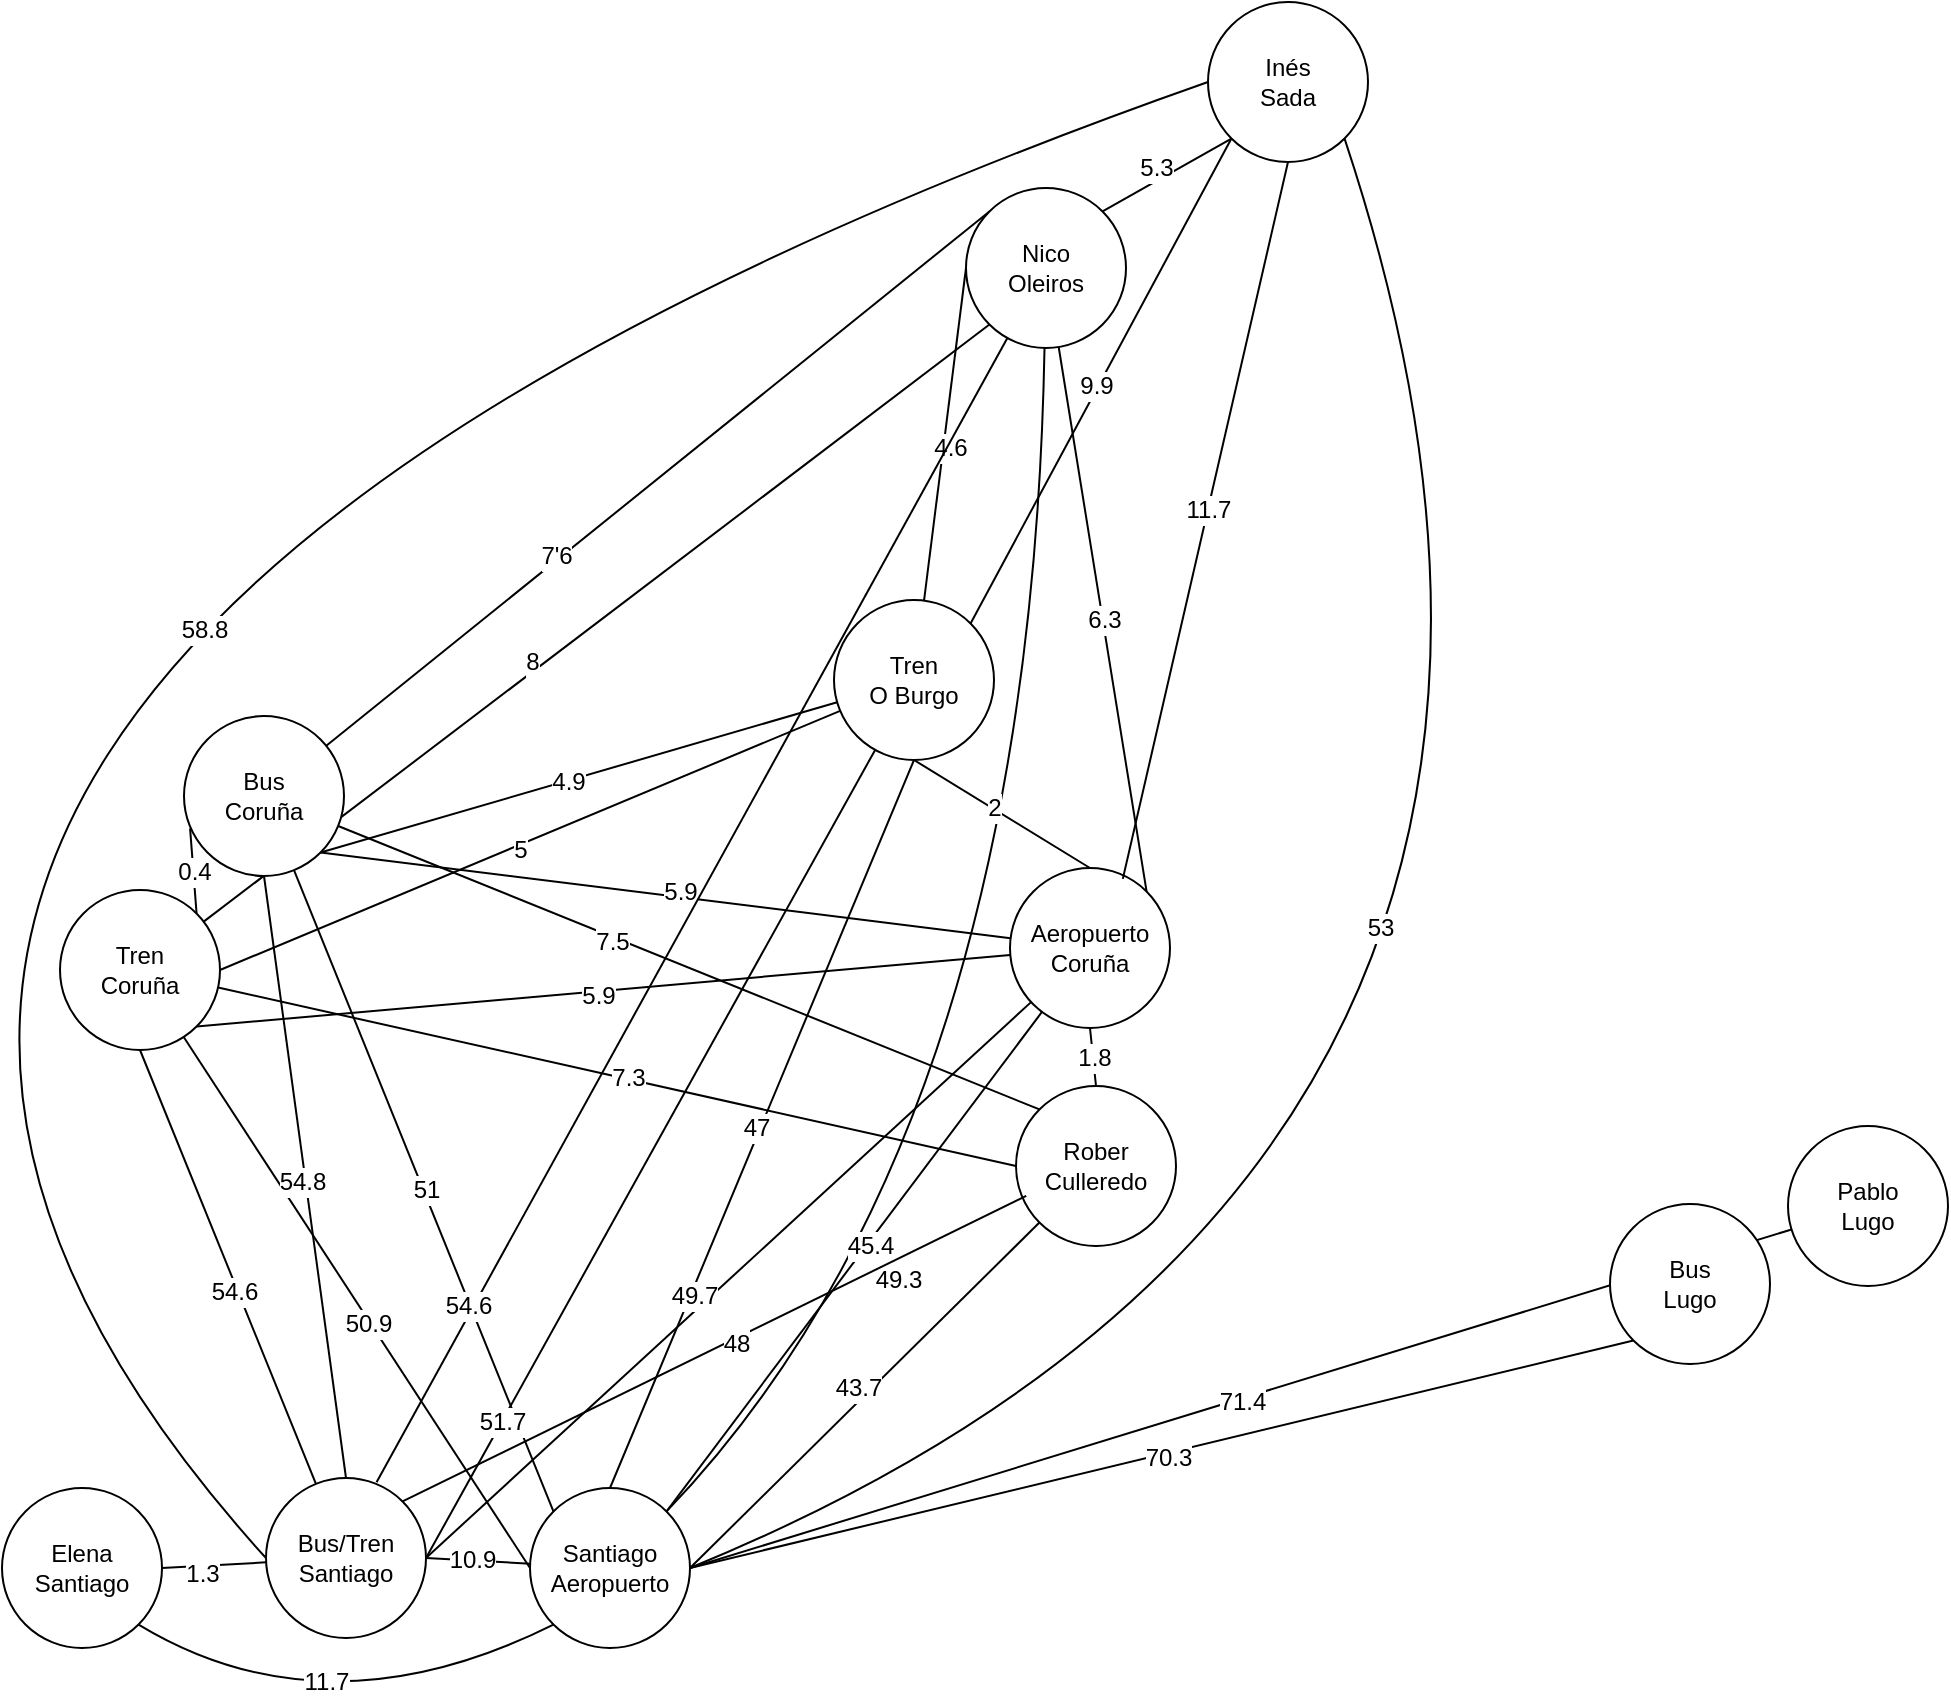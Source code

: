 <mxfile version="23.1.5" type="device" pages="2">
  <diagram name="Página-1" id="vdO5x0nZiw3C22g-sv8F">
    <mxGraphModel dx="2354" dy="2262" grid="0" gridSize="10" guides="1" tooltips="1" connect="1" arrows="0" fold="1" page="0" pageScale="1" pageWidth="827" pageHeight="1169" math="0" shadow="0">
      <root>
        <mxCell id="0" />
        <mxCell id="1" parent="0" />
        <mxCell id="UaZMQa4N5eyTNxJowuL3-2" value="Pablo&lt;br&gt;Lugo" style="ellipse;whiteSpace=wrap;html=1;aspect=fixed;" vertex="1" parent="1">
          <mxGeometry x="877" y="-566" width="80" height="80" as="geometry" />
        </mxCell>
        <mxCell id="UaZMQa4N5eyTNxJowuL3-72" style="edgeStyle=none;curved=1;rounded=0;orthogonalLoop=1;jettySize=auto;html=1;exitX=1;exitY=0;exitDx=0;exitDy=0;fontSize=12;startSize=8;endSize=8;endArrow=none;endFill=0;" edge="1" parent="1" source="UaZMQa4N5eyTNxJowuL3-3" target="UaZMQa4N5eyTNxJowuL3-5">
          <mxGeometry relative="1" as="geometry">
            <Array as="points">
              <mxPoint x="498" y="-563" />
            </Array>
          </mxGeometry>
        </mxCell>
        <mxCell id="UaZMQa4N5eyTNxJowuL3-73" value="49.3" style="edgeLabel;html=1;align=center;verticalAlign=middle;resizable=0;points=[];fontSize=12;" vertex="1" connectable="0" parent="UaZMQa4N5eyTNxJowuL3-72">
          <mxGeometry x="-0.499" y="-3" relative="1" as="geometry">
            <mxPoint as="offset" />
          </mxGeometry>
        </mxCell>
        <mxCell id="UaZMQa4N5eyTNxJowuL3-74" style="edgeStyle=none;curved=1;rounded=0;orthogonalLoop=1;jettySize=auto;html=1;exitX=0.5;exitY=0;exitDx=0;exitDy=0;fontSize=12;startSize=8;endSize=8;entryX=0.5;entryY=1;entryDx=0;entryDy=0;endArrow=none;endFill=0;" edge="1" parent="1" source="UaZMQa4N5eyTNxJowuL3-3" target="UaZMQa4N5eyTNxJowuL3-16">
          <mxGeometry relative="1" as="geometry">
            <mxPoint x="317.66" y="-651.506" as="targetPoint" />
          </mxGeometry>
        </mxCell>
        <mxCell id="UaZMQa4N5eyTNxJowuL3-75" value="47" style="edgeLabel;html=1;align=center;verticalAlign=middle;resizable=0;points=[];fontSize=12;" vertex="1" connectable="0" parent="UaZMQa4N5eyTNxJowuL3-74">
          <mxGeometry x="-0.018" y="2" relative="1" as="geometry">
            <mxPoint y="-1" as="offset" />
          </mxGeometry>
        </mxCell>
        <mxCell id="UaZMQa4N5eyTNxJowuL3-76" style="edgeStyle=none;curved=1;rounded=0;orthogonalLoop=1;jettySize=auto;html=1;exitX=1;exitY=0;exitDx=0;exitDy=0;fontSize=12;startSize=8;endSize=8;endArrow=none;endFill=0;" edge="1" parent="1" source="UaZMQa4N5eyTNxJowuL3-3" target="UaZMQa4N5eyTNxJowuL3-7">
          <mxGeometry relative="1" as="geometry" />
        </mxCell>
        <mxCell id="UaZMQa4N5eyTNxJowuL3-77" value="45.4" style="edgeLabel;html=1;align=center;verticalAlign=middle;resizable=0;points=[];fontSize=12;" vertex="1" connectable="0" parent="UaZMQa4N5eyTNxJowuL3-76">
          <mxGeometry x="0.071" y="-1" relative="1" as="geometry">
            <mxPoint as="offset" />
          </mxGeometry>
        </mxCell>
        <mxCell id="UaZMQa4N5eyTNxJowuL3-78" style="edgeStyle=none;curved=1;rounded=0;orthogonalLoop=1;jettySize=auto;html=1;exitX=0;exitY=0;exitDx=0;exitDy=0;fontSize=12;startSize=8;endSize=8;endArrow=none;endFill=0;" edge="1" parent="1" source="UaZMQa4N5eyTNxJowuL3-3" target="UaZMQa4N5eyTNxJowuL3-10">
          <mxGeometry relative="1" as="geometry" />
        </mxCell>
        <mxCell id="UaZMQa4N5eyTNxJowuL3-79" value="51" style="edgeLabel;html=1;align=center;verticalAlign=middle;resizable=0;points=[];fontSize=12;" vertex="1" connectable="0" parent="UaZMQa4N5eyTNxJowuL3-78">
          <mxGeometry x="0.006" y="-1" relative="1" as="geometry">
            <mxPoint y="1" as="offset" />
          </mxGeometry>
        </mxCell>
        <mxCell id="UaZMQa4N5eyTNxJowuL3-80" style="edgeStyle=none;curved=1;rounded=0;orthogonalLoop=1;jettySize=auto;html=1;exitX=0;exitY=0.5;exitDx=0;exitDy=0;fontSize=12;startSize=8;endSize=8;endArrow=none;endFill=0;" edge="1" parent="1" source="UaZMQa4N5eyTNxJowuL3-3" target="UaZMQa4N5eyTNxJowuL3-11">
          <mxGeometry relative="1" as="geometry" />
        </mxCell>
        <mxCell id="UaZMQa4N5eyTNxJowuL3-81" value="50.9" style="edgeLabel;html=1;align=center;verticalAlign=middle;resizable=0;points=[];fontSize=12;" vertex="1" connectable="0" parent="UaZMQa4N5eyTNxJowuL3-80">
          <mxGeometry x="-0.073" y="1" relative="1" as="geometry">
            <mxPoint as="offset" />
          </mxGeometry>
        </mxCell>
        <mxCell id="UaZMQa4N5eyTNxJowuL3-86" style="edgeStyle=none;curved=1;rounded=0;orthogonalLoop=1;jettySize=auto;html=1;exitX=1;exitY=0.5;exitDx=0;exitDy=0;fontSize=12;startSize=8;endSize=8;endArrow=none;endFill=0;" edge="1" parent="1" source="UaZMQa4N5eyTNxJowuL3-3" target="UaZMQa4N5eyTNxJowuL3-2">
          <mxGeometry relative="1" as="geometry" />
        </mxCell>
        <mxCell id="UaZMQa4N5eyTNxJowuL3-87" value="71.4" style="edgeLabel;html=1;align=center;verticalAlign=middle;resizable=0;points=[];fontSize=12;" vertex="1" connectable="0" parent="UaZMQa4N5eyTNxJowuL3-86">
          <mxGeometry x="-0.004" y="-1" relative="1" as="geometry">
            <mxPoint x="1" as="offset" />
          </mxGeometry>
        </mxCell>
        <mxCell id="UaZMQa4N5eyTNxJowuL3-145" style="edgeStyle=none;curved=1;rounded=0;orthogonalLoop=1;jettySize=auto;html=1;exitX=1;exitY=0.5;exitDx=0;exitDy=0;entryX=0;entryY=1;entryDx=0;entryDy=0;fontSize=12;startSize=8;endSize=8;endArrow=none;endFill=0;" edge="1" parent="1" source="UaZMQa4N5eyTNxJowuL3-3" target="UaZMQa4N5eyTNxJowuL3-121">
          <mxGeometry relative="1" as="geometry" />
        </mxCell>
        <mxCell id="UaZMQa4N5eyTNxJowuL3-146" value="43.7" style="edgeLabel;html=1;align=center;verticalAlign=middle;resizable=0;points=[];fontSize=12;" vertex="1" connectable="0" parent="UaZMQa4N5eyTNxJowuL3-145">
          <mxGeometry x="0.011" y="5" relative="1" as="geometry">
            <mxPoint x="-1" as="offset" />
          </mxGeometry>
        </mxCell>
        <mxCell id="UaZMQa4N5eyTNxJowuL3-3" value="Santiago Aeropuerto" style="ellipse;whiteSpace=wrap;html=1;aspect=fixed;" vertex="1" parent="1">
          <mxGeometry x="248" y="-385" width="80" height="80" as="geometry" />
        </mxCell>
        <mxCell id="UaZMQa4N5eyTNxJowuL3-17" style="edgeStyle=none;curved=1;rounded=0;orthogonalLoop=1;jettySize=auto;html=1;exitX=0;exitY=0.5;exitDx=0;exitDy=0;fontSize=12;startSize=8;endSize=8;endArrow=none;endFill=0;" edge="1" parent="1" source="UaZMQa4N5eyTNxJowuL3-5" target="UaZMQa4N5eyTNxJowuL3-16">
          <mxGeometry relative="1" as="geometry" />
        </mxCell>
        <mxCell id="UaZMQa4N5eyTNxJowuL3-19" value="4.6" style="edgeLabel;html=1;align=center;verticalAlign=middle;resizable=0;points=[];fontSize=12;" vertex="1" connectable="0" parent="UaZMQa4N5eyTNxJowuL3-17">
          <mxGeometry x="0.074" y="3" relative="1" as="geometry">
            <mxPoint as="offset" />
          </mxGeometry>
        </mxCell>
        <mxCell id="UaZMQa4N5eyTNxJowuL3-34" style="edgeStyle=none;curved=1;rounded=0;orthogonalLoop=1;jettySize=auto;html=1;exitX=0;exitY=0;exitDx=0;exitDy=0;fontSize=12;startSize=8;endSize=8;endArrow=none;endFill=0;" edge="1" parent="1" source="UaZMQa4N5eyTNxJowuL3-5" target="UaZMQa4N5eyTNxJowuL3-10">
          <mxGeometry relative="1" as="geometry" />
        </mxCell>
        <mxCell id="UaZMQa4N5eyTNxJowuL3-35" value="7&#39;6" style="edgeLabel;html=1;align=center;verticalAlign=middle;resizable=0;points=[];fontSize=12;" vertex="1" connectable="0" parent="UaZMQa4N5eyTNxJowuL3-34">
          <mxGeometry x="0.302" y="-2" relative="1" as="geometry">
            <mxPoint as="offset" />
          </mxGeometry>
        </mxCell>
        <mxCell id="UaZMQa4N5eyTNxJowuL3-36" style="edgeStyle=none;curved=1;rounded=0;orthogonalLoop=1;jettySize=auto;html=1;exitX=0;exitY=1;exitDx=0;exitDy=0;fontSize=12;startSize=8;endSize=8;endArrow=none;endFill=0;" edge="1" parent="1" source="UaZMQa4N5eyTNxJowuL3-5" target="UaZMQa4N5eyTNxJowuL3-11">
          <mxGeometry relative="1" as="geometry" />
        </mxCell>
        <mxCell id="UaZMQa4N5eyTNxJowuL3-37" value="8" style="edgeLabel;html=1;align=center;verticalAlign=middle;resizable=0;points=[];fontSize=12;" vertex="1" connectable="0" parent="UaZMQa4N5eyTNxJowuL3-36">
          <mxGeometry x="0.153" y="-4" relative="1" as="geometry">
            <mxPoint as="offset" />
          </mxGeometry>
        </mxCell>
        <mxCell id="UaZMQa4N5eyTNxJowuL3-5" value="Nico&lt;br&gt;Oleiros" style="ellipse;whiteSpace=wrap;html=1;aspect=fixed;" vertex="1" parent="1">
          <mxGeometry x="466" y="-1035" width="80" height="80" as="geometry" />
        </mxCell>
        <mxCell id="UaZMQa4N5eyTNxJowuL3-48" style="edgeStyle=none;curved=1;rounded=0;orthogonalLoop=1;jettySize=auto;html=1;exitX=0.5;exitY=0;exitDx=0;exitDy=0;entryX=0.5;entryY=1;entryDx=0;entryDy=0;fontSize=12;startSize=8;endSize=8;endArrow=none;endFill=0;" edge="1" parent="1" source="UaZMQa4N5eyTNxJowuL3-7" target="UaZMQa4N5eyTNxJowuL3-16">
          <mxGeometry relative="1" as="geometry" />
        </mxCell>
        <mxCell id="UaZMQa4N5eyTNxJowuL3-49" value="2" style="edgeLabel;html=1;align=center;verticalAlign=middle;resizable=0;points=[];fontSize=12;" vertex="1" connectable="0" parent="UaZMQa4N5eyTNxJowuL3-48">
          <mxGeometry x="0.108" relative="1" as="geometry">
            <mxPoint as="offset" />
          </mxGeometry>
        </mxCell>
        <mxCell id="UaZMQa4N5eyTNxJowuL3-50" style="edgeStyle=none;curved=1;rounded=0;orthogonalLoop=1;jettySize=auto;html=1;exitX=1;exitY=0;exitDx=0;exitDy=0;fontSize=12;startSize=8;endSize=8;endArrow=none;endFill=0;" edge="1" parent="1" source="UaZMQa4N5eyTNxJowuL3-7" target="UaZMQa4N5eyTNxJowuL3-5">
          <mxGeometry relative="1" as="geometry" />
        </mxCell>
        <mxCell id="UaZMQa4N5eyTNxJowuL3-51" value="6.3" style="edgeLabel;html=1;align=center;verticalAlign=middle;resizable=0;points=[];fontSize=12;" vertex="1" connectable="0" parent="UaZMQa4N5eyTNxJowuL3-50">
          <mxGeometry x="-0.002" relative="1" as="geometry">
            <mxPoint as="offset" />
          </mxGeometry>
        </mxCell>
        <mxCell id="UaZMQa4N5eyTNxJowuL3-7" value="Aeropuerto Coruña" style="ellipse;whiteSpace=wrap;html=1;aspect=fixed;" vertex="1" parent="1">
          <mxGeometry x="488" y="-695" width="80" height="80" as="geometry" />
        </mxCell>
        <mxCell id="UaZMQa4N5eyTNxJowuL3-40" style="edgeStyle=none;curved=1;rounded=0;orthogonalLoop=1;jettySize=auto;html=1;exitX=1;exitY=1;exitDx=0;exitDy=0;fontSize=12;startSize=8;endSize=8;endArrow=none;endFill=0;" edge="1" parent="1" source="UaZMQa4N5eyTNxJowuL3-10" target="UaZMQa4N5eyTNxJowuL3-16">
          <mxGeometry relative="1" as="geometry" />
        </mxCell>
        <mxCell id="UaZMQa4N5eyTNxJowuL3-41" value="4.9" style="edgeLabel;html=1;align=center;verticalAlign=middle;resizable=0;points=[];fontSize=12;" vertex="1" connectable="0" parent="UaZMQa4N5eyTNxJowuL3-40">
          <mxGeometry x="-0.04" relative="1" as="geometry">
            <mxPoint as="offset" />
          </mxGeometry>
        </mxCell>
        <mxCell id="UaZMQa4N5eyTNxJowuL3-46" style="edgeStyle=none;curved=1;rounded=0;orthogonalLoop=1;jettySize=auto;html=1;exitX=1;exitY=1;exitDx=0;exitDy=0;fontSize=12;startSize=8;endSize=8;endArrow=none;endFill=0;" edge="1" parent="1" source="UaZMQa4N5eyTNxJowuL3-10" target="UaZMQa4N5eyTNxJowuL3-7">
          <mxGeometry relative="1" as="geometry" />
        </mxCell>
        <mxCell id="UaZMQa4N5eyTNxJowuL3-47" value="5.9" style="edgeLabel;html=1;align=center;verticalAlign=middle;resizable=0;points=[];fontSize=12;" vertex="1" connectable="0" parent="UaZMQa4N5eyTNxJowuL3-46">
          <mxGeometry x="0.03" y="3" relative="1" as="geometry">
            <mxPoint x="1" as="offset" />
          </mxGeometry>
        </mxCell>
        <mxCell id="UaZMQa4N5eyTNxJowuL3-64" style="edgeStyle=none;curved=1;rounded=0;orthogonalLoop=1;jettySize=auto;html=1;exitX=0.5;exitY=1;exitDx=0;exitDy=0;entryX=0.5;entryY=0;entryDx=0;entryDy=0;fontSize=12;startSize=8;endSize=8;endArrow=none;endFill=0;" edge="1" parent="1" source="UaZMQa4N5eyTNxJowuL3-10" target="UaZMQa4N5eyTNxJowuL3-13">
          <mxGeometry relative="1" as="geometry" />
        </mxCell>
        <mxCell id="UaZMQa4N5eyTNxJowuL3-65" value="54.8" style="edgeLabel;html=1;align=center;verticalAlign=middle;resizable=0;points=[];fontSize=12;" vertex="1" connectable="0" parent="UaZMQa4N5eyTNxJowuL3-64">
          <mxGeometry x="0.009" y="-2" relative="1" as="geometry">
            <mxPoint as="offset" />
          </mxGeometry>
        </mxCell>
        <mxCell id="UaZMQa4N5eyTNxJowuL3-10" value="Bus&lt;br&gt;Coruña" style="ellipse;whiteSpace=wrap;html=1;aspect=fixed;" vertex="1" parent="1">
          <mxGeometry x="75" y="-771" width="80" height="80" as="geometry" />
        </mxCell>
        <mxCell id="UaZMQa4N5eyTNxJowuL3-44" style="edgeStyle=none;curved=1;rounded=0;orthogonalLoop=1;jettySize=auto;html=1;exitX=1;exitY=1;exitDx=0;exitDy=0;fontSize=12;startSize=8;endSize=8;endArrow=none;endFill=0;" edge="1" parent="1" source="UaZMQa4N5eyTNxJowuL3-11" target="UaZMQa4N5eyTNxJowuL3-7">
          <mxGeometry relative="1" as="geometry" />
        </mxCell>
        <mxCell id="UaZMQa4N5eyTNxJowuL3-45" value="5.9" style="edgeLabel;html=1;align=center;verticalAlign=middle;resizable=0;points=[];fontSize=12;" vertex="1" connectable="0" parent="UaZMQa4N5eyTNxJowuL3-44">
          <mxGeometry x="-0.013" y="-2" relative="1" as="geometry">
            <mxPoint as="offset" />
          </mxGeometry>
        </mxCell>
        <mxCell id="UaZMQa4N5eyTNxJowuL3-62" style="edgeStyle=none;curved=1;rounded=0;orthogonalLoop=1;jettySize=auto;html=1;exitX=0.5;exitY=1;exitDx=0;exitDy=0;fontSize=12;startSize=8;endSize=8;endArrow=none;endFill=0;" edge="1" parent="1" source="UaZMQa4N5eyTNxJowuL3-11" target="UaZMQa4N5eyTNxJowuL3-13">
          <mxGeometry relative="1" as="geometry" />
        </mxCell>
        <mxCell id="UaZMQa4N5eyTNxJowuL3-63" value="54.6" style="edgeLabel;html=1;align=center;verticalAlign=middle;resizable=0;points=[];fontSize=12;" vertex="1" connectable="0" parent="UaZMQa4N5eyTNxJowuL3-62">
          <mxGeometry x="0.11" y="-1" relative="1" as="geometry">
            <mxPoint x="-1" as="offset" />
          </mxGeometry>
        </mxCell>
        <mxCell id="UaZMQa4N5eyTNxJowuL3-11" value="Tren&lt;br&gt;Coruña" style="ellipse;whiteSpace=wrap;html=1;aspect=fixed;" vertex="1" parent="1">
          <mxGeometry x="13" y="-684" width="80" height="80" as="geometry" />
        </mxCell>
        <mxCell id="UaZMQa4N5eyTNxJowuL3-66" style="edgeStyle=none;curved=1;rounded=0;orthogonalLoop=1;jettySize=auto;html=1;exitX=0.691;exitY=0.026;exitDx=0;exitDy=0;fontSize=12;startSize=8;endSize=8;exitPerimeter=0;endArrow=none;endFill=0;" edge="1" parent="1" source="UaZMQa4N5eyTNxJowuL3-13" target="UaZMQa4N5eyTNxJowuL3-5">
          <mxGeometry relative="1" as="geometry" />
        </mxCell>
        <mxCell id="UaZMQa4N5eyTNxJowuL3-67" value="54.6" style="edgeLabel;html=1;align=center;verticalAlign=middle;resizable=0;points=[];fontSize=12;" vertex="1" connectable="0" parent="UaZMQa4N5eyTNxJowuL3-66">
          <mxGeometry x="-0.698" y="2" relative="1" as="geometry">
            <mxPoint y="-1" as="offset" />
          </mxGeometry>
        </mxCell>
        <mxCell id="UaZMQa4N5eyTNxJowuL3-68" style="edgeStyle=none;curved=1;rounded=0;orthogonalLoop=1;jettySize=auto;html=1;exitX=1;exitY=0.5;exitDx=0;exitDy=0;fontSize=12;startSize=8;endSize=8;endArrow=none;endFill=0;" edge="1" parent="1" source="UaZMQa4N5eyTNxJowuL3-13" target="UaZMQa4N5eyTNxJowuL3-16">
          <mxGeometry relative="1" as="geometry" />
        </mxCell>
        <mxCell id="UaZMQa4N5eyTNxJowuL3-69" value="51.7" style="edgeLabel;html=1;align=center;verticalAlign=middle;resizable=0;points=[];fontSize=12;" vertex="1" connectable="0" parent="UaZMQa4N5eyTNxJowuL3-68">
          <mxGeometry x="-0.663" relative="1" as="geometry">
            <mxPoint as="offset" />
          </mxGeometry>
        </mxCell>
        <mxCell id="UaZMQa4N5eyTNxJowuL3-70" style="edgeStyle=none;curved=1;rounded=0;orthogonalLoop=1;jettySize=auto;html=1;exitX=1;exitY=0.5;exitDx=0;exitDy=0;fontSize=12;startSize=8;endSize=8;endArrow=none;endFill=0;" edge="1" parent="1" source="UaZMQa4N5eyTNxJowuL3-13" target="UaZMQa4N5eyTNxJowuL3-7">
          <mxGeometry relative="1" as="geometry" />
        </mxCell>
        <mxCell id="UaZMQa4N5eyTNxJowuL3-71" value="49.7" style="edgeLabel;html=1;align=center;verticalAlign=middle;resizable=0;points=[];fontSize=12;" vertex="1" connectable="0" parent="UaZMQa4N5eyTNxJowuL3-70">
          <mxGeometry x="-0.25" relative="1" as="geometry">
            <mxPoint x="20" y="-27" as="offset" />
          </mxGeometry>
        </mxCell>
        <mxCell id="UaZMQa4N5eyTNxJowuL3-82" style="edgeStyle=none;curved=1;rounded=0;orthogonalLoop=1;jettySize=auto;html=1;exitX=1;exitY=0.5;exitDx=0;exitDy=0;fontSize=12;startSize=8;endSize=8;endArrow=none;endFill=0;" edge="1" parent="1" source="UaZMQa4N5eyTNxJowuL3-13" target="UaZMQa4N5eyTNxJowuL3-3">
          <mxGeometry relative="1" as="geometry" />
        </mxCell>
        <mxCell id="UaZMQa4N5eyTNxJowuL3-83" value="10.9" style="edgeLabel;html=1;align=center;verticalAlign=middle;resizable=0;points=[];fontSize=12;" vertex="1" connectable="0" parent="UaZMQa4N5eyTNxJowuL3-82">
          <mxGeometry x="-0.122" relative="1" as="geometry">
            <mxPoint as="offset" />
          </mxGeometry>
        </mxCell>
        <mxCell id="UaZMQa4N5eyTNxJowuL3-133" style="edgeStyle=none;curved=1;rounded=0;orthogonalLoop=1;jettySize=auto;html=1;exitX=0;exitY=0.5;exitDx=0;exitDy=0;entryX=0;entryY=0.5;entryDx=0;entryDy=0;fontSize=12;startSize=8;endSize=8;endArrow=none;endFill=0;" edge="1" parent="1" source="UaZMQa4N5eyTNxJowuL3-13" target="UaZMQa4N5eyTNxJowuL3-122">
          <mxGeometry relative="1" as="geometry">
            <Array as="points">
              <mxPoint x="-278" y="-784" />
            </Array>
          </mxGeometry>
        </mxCell>
        <mxCell id="UaZMQa4N5eyTNxJowuL3-134" value="58.8" style="edgeLabel;html=1;align=center;verticalAlign=middle;resizable=0;points=[];fontSize=12;" vertex="1" connectable="0" parent="UaZMQa4N5eyTNxJowuL3-133">
          <mxGeometry x="0.249" y="-92" relative="1" as="geometry">
            <mxPoint as="offset" />
          </mxGeometry>
        </mxCell>
        <mxCell id="UaZMQa4N5eyTNxJowuL3-13" value="Bus/Tren&lt;br&gt;Santiago" style="ellipse;whiteSpace=wrap;html=1;aspect=fixed;" vertex="1" parent="1">
          <mxGeometry x="116" y="-390" width="80" height="80" as="geometry" />
        </mxCell>
        <mxCell id="UaZMQa4N5eyTNxJowuL3-16" value="Tren&lt;br&gt;O Burgo" style="ellipse;whiteSpace=wrap;html=1;aspect=fixed;" vertex="1" parent="1">
          <mxGeometry x="400" y="-829" width="80" height="80" as="geometry" />
        </mxCell>
        <mxCell id="UaZMQa4N5eyTNxJowuL3-84" style="edgeStyle=none;curved=1;rounded=0;orthogonalLoop=1;jettySize=auto;html=1;exitX=0;exitY=1;exitDx=0;exitDy=0;entryX=1;entryY=0.5;entryDx=0;entryDy=0;fontSize=12;startSize=8;endSize=8;endArrow=none;endFill=0;" edge="1" parent="1" source="UaZMQa4N5eyTNxJowuL3-20" target="UaZMQa4N5eyTNxJowuL3-3">
          <mxGeometry relative="1" as="geometry" />
        </mxCell>
        <mxCell id="UaZMQa4N5eyTNxJowuL3-85" value="70.3" style="edgeLabel;html=1;align=center;verticalAlign=middle;resizable=0;points=[];fontSize=12;" vertex="1" connectable="0" parent="UaZMQa4N5eyTNxJowuL3-84">
          <mxGeometry x="-0.009" y="2" relative="1" as="geometry">
            <mxPoint as="offset" />
          </mxGeometry>
        </mxCell>
        <mxCell id="UaZMQa4N5eyTNxJowuL3-20" value="Bus&lt;br&gt;Lugo" style="ellipse;whiteSpace=wrap;html=1;aspect=fixed;" vertex="1" parent="1">
          <mxGeometry x="788" y="-527" width="80" height="80" as="geometry" />
        </mxCell>
        <mxCell id="UaZMQa4N5eyTNxJowuL3-38" style="edgeStyle=none;curved=1;rounded=0;orthogonalLoop=1;jettySize=auto;html=1;exitX=1;exitY=0;exitDx=0;exitDy=0;entryX=0.038;entryY=0.702;entryDx=0;entryDy=0;entryPerimeter=0;fontSize=12;startSize=8;endSize=8;endArrow=none;endFill=0;" edge="1" parent="1" source="UaZMQa4N5eyTNxJowuL3-11" target="UaZMQa4N5eyTNxJowuL3-10">
          <mxGeometry relative="1" as="geometry" />
        </mxCell>
        <mxCell id="UaZMQa4N5eyTNxJowuL3-39" value="0.4" style="edgeLabel;html=1;align=center;verticalAlign=middle;resizable=0;points=[];fontSize=12;" vertex="1" connectable="0" parent="UaZMQa4N5eyTNxJowuL3-38">
          <mxGeometry x="-0.006" relative="1" as="geometry">
            <mxPoint as="offset" />
          </mxGeometry>
        </mxCell>
        <mxCell id="UaZMQa4N5eyTNxJowuL3-42" style="edgeStyle=none;curved=1;rounded=0;orthogonalLoop=1;jettySize=auto;html=1;exitX=1;exitY=0.5;exitDx=0;exitDy=0;fontSize=12;startSize=8;endSize=8;endArrow=none;endFill=0;" edge="1" parent="1" source="UaZMQa4N5eyTNxJowuL3-11" target="UaZMQa4N5eyTNxJowuL3-16">
          <mxGeometry relative="1" as="geometry">
            <mxPoint x="79.264" y="-618.996" as="sourcePoint" />
            <mxPoint x="240.74" y="-596.76" as="targetPoint" />
          </mxGeometry>
        </mxCell>
        <mxCell id="UaZMQa4N5eyTNxJowuL3-43" value="5" style="edgeLabel;html=1;align=center;verticalAlign=middle;resizable=0;points=[];fontSize=12;" vertex="1" connectable="0" parent="UaZMQa4N5eyTNxJowuL3-42">
          <mxGeometry x="-0.037" y="-2" relative="1" as="geometry">
            <mxPoint as="offset" />
          </mxGeometry>
        </mxCell>
        <mxCell id="UaZMQa4N5eyTNxJowuL3-139" style="edgeStyle=none;curved=1;rounded=0;orthogonalLoop=1;jettySize=auto;html=1;exitX=0.5;exitY=0;exitDx=0;exitDy=0;entryX=0.5;entryY=1;entryDx=0;entryDy=0;fontSize=12;startSize=8;endSize=8;endArrow=none;endFill=0;" edge="1" parent="1" source="UaZMQa4N5eyTNxJowuL3-121" target="UaZMQa4N5eyTNxJowuL3-7">
          <mxGeometry relative="1" as="geometry" />
        </mxCell>
        <mxCell id="UaZMQa4N5eyTNxJowuL3-140" value="1.8" style="edgeLabel;html=1;align=center;verticalAlign=middle;resizable=0;points=[];fontSize=12;" vertex="1" connectable="0" parent="UaZMQa4N5eyTNxJowuL3-139">
          <mxGeometry x="-0.004" relative="1" as="geometry">
            <mxPoint as="offset" />
          </mxGeometry>
        </mxCell>
        <mxCell id="UaZMQa4N5eyTNxJowuL3-141" style="edgeStyle=none;curved=1;rounded=0;orthogonalLoop=1;jettySize=auto;html=1;exitX=0;exitY=0.5;exitDx=0;exitDy=0;fontSize=12;startSize=8;endSize=8;endArrow=none;endFill=0;" edge="1" parent="1" source="UaZMQa4N5eyTNxJowuL3-121" target="UaZMQa4N5eyTNxJowuL3-11">
          <mxGeometry relative="1" as="geometry" />
        </mxCell>
        <mxCell id="UaZMQa4N5eyTNxJowuL3-142" value="7.3" style="edgeLabel;html=1;align=center;verticalAlign=middle;resizable=0;points=[];fontSize=12;" vertex="1" connectable="0" parent="UaZMQa4N5eyTNxJowuL3-141">
          <mxGeometry x="-0.025" y="-1" relative="1" as="geometry">
            <mxPoint as="offset" />
          </mxGeometry>
        </mxCell>
        <mxCell id="UaZMQa4N5eyTNxJowuL3-143" style="edgeStyle=none;curved=1;rounded=0;orthogonalLoop=1;jettySize=auto;html=1;exitX=0;exitY=0;exitDx=0;exitDy=0;fontSize=12;startSize=8;endSize=8;endArrow=none;endFill=0;" edge="1" parent="1" source="UaZMQa4N5eyTNxJowuL3-121" target="UaZMQa4N5eyTNxJowuL3-10">
          <mxGeometry relative="1" as="geometry" />
        </mxCell>
        <mxCell id="UaZMQa4N5eyTNxJowuL3-144" value="7.5" style="edgeLabel;html=1;align=center;verticalAlign=middle;resizable=0;points=[];fontSize=12;" vertex="1" connectable="0" parent="UaZMQa4N5eyTNxJowuL3-143">
          <mxGeometry x="0.217" y="2" relative="1" as="geometry">
            <mxPoint as="offset" />
          </mxGeometry>
        </mxCell>
        <mxCell id="UaZMQa4N5eyTNxJowuL3-121" value="Rober&lt;br&gt;Culleredo" style="ellipse;whiteSpace=wrap;html=1;aspect=fixed;" vertex="1" parent="1">
          <mxGeometry x="491" y="-586" width="80" height="80" as="geometry" />
        </mxCell>
        <mxCell id="UaZMQa4N5eyTNxJowuL3-125" style="edgeStyle=none;curved=1;rounded=0;orthogonalLoop=1;jettySize=auto;html=1;exitX=0;exitY=1;exitDx=0;exitDy=0;entryX=1;entryY=0;entryDx=0;entryDy=0;fontSize=12;startSize=8;endSize=8;endArrow=none;endFill=0;" edge="1" parent="1" source="UaZMQa4N5eyTNxJowuL3-122" target="UaZMQa4N5eyTNxJowuL3-5">
          <mxGeometry relative="1" as="geometry" />
        </mxCell>
        <mxCell id="UaZMQa4N5eyTNxJowuL3-126" value="5.3" style="edgeLabel;html=1;align=center;verticalAlign=middle;resizable=0;points=[];fontSize=12;" vertex="1" connectable="0" parent="UaZMQa4N5eyTNxJowuL3-125">
          <mxGeometry x="0.049" y="-6" relative="1" as="geometry">
            <mxPoint x="-1" as="offset" />
          </mxGeometry>
        </mxCell>
        <mxCell id="UaZMQa4N5eyTNxJowuL3-127" style="edgeStyle=none;curved=1;rounded=0;orthogonalLoop=1;jettySize=auto;html=1;exitX=0;exitY=1;exitDx=0;exitDy=0;entryX=1;entryY=0;entryDx=0;entryDy=0;fontSize=12;startSize=8;endSize=8;endArrow=none;endFill=0;" edge="1" parent="1" source="UaZMQa4N5eyTNxJowuL3-122" target="UaZMQa4N5eyTNxJowuL3-16">
          <mxGeometry relative="1" as="geometry" />
        </mxCell>
        <mxCell id="UaZMQa4N5eyTNxJowuL3-128" value="9.9" style="edgeLabel;html=1;align=center;verticalAlign=middle;resizable=0;points=[];fontSize=12;" vertex="1" connectable="0" parent="UaZMQa4N5eyTNxJowuL3-127">
          <mxGeometry x="0.021" relative="1" as="geometry">
            <mxPoint x="-1" as="offset" />
          </mxGeometry>
        </mxCell>
        <mxCell id="UaZMQa4N5eyTNxJowuL3-131" style="edgeStyle=none;curved=1;rounded=0;orthogonalLoop=1;jettySize=auto;html=1;exitX=1;exitY=1;exitDx=0;exitDy=0;entryX=1;entryY=0.5;entryDx=0;entryDy=0;fontSize=12;startSize=8;endSize=8;endArrow=none;endFill=0;" edge="1" parent="1" source="UaZMQa4N5eyTNxJowuL3-122" target="UaZMQa4N5eyTNxJowuL3-3">
          <mxGeometry relative="1" as="geometry">
            <Array as="points">
              <mxPoint x="825" y="-549" />
            </Array>
          </mxGeometry>
        </mxCell>
        <mxCell id="UaZMQa4N5eyTNxJowuL3-132" value="53" style="edgeLabel;html=1;align=center;verticalAlign=middle;resizable=0;points=[];fontSize=12;" vertex="1" connectable="0" parent="UaZMQa4N5eyTNxJowuL3-131">
          <mxGeometry x="-0.291" y="-107" relative="1" as="geometry">
            <mxPoint x="-1" y="-1" as="offset" />
          </mxGeometry>
        </mxCell>
        <mxCell id="UaZMQa4N5eyTNxJowuL3-122" value="Inés&lt;br&gt;Sada" style="ellipse;whiteSpace=wrap;html=1;aspect=fixed;" vertex="1" parent="1">
          <mxGeometry x="587" y="-1128" width="80" height="80" as="geometry" />
        </mxCell>
        <mxCell id="UaZMQa4N5eyTNxJowuL3-135" style="edgeStyle=none;curved=1;rounded=0;orthogonalLoop=1;jettySize=auto;html=1;exitX=1;exitY=0.5;exitDx=0;exitDy=0;fontSize=12;startSize=8;endSize=8;endArrow=none;endFill=0;" edge="1" parent="1" source="UaZMQa4N5eyTNxJowuL3-124" target="UaZMQa4N5eyTNxJowuL3-13">
          <mxGeometry relative="1" as="geometry" />
        </mxCell>
        <mxCell id="UaZMQa4N5eyTNxJowuL3-136" value="1.3" style="edgeLabel;html=1;align=center;verticalAlign=middle;resizable=0;points=[];fontSize=12;" vertex="1" connectable="0" parent="UaZMQa4N5eyTNxJowuL3-135">
          <mxGeometry x="-0.197" y="-4" relative="1" as="geometry">
            <mxPoint x="-1" as="offset" />
          </mxGeometry>
        </mxCell>
        <mxCell id="UaZMQa4N5eyTNxJowuL3-137" style="edgeStyle=none;curved=1;rounded=0;orthogonalLoop=1;jettySize=auto;html=1;exitX=1;exitY=1;exitDx=0;exitDy=0;entryX=0;entryY=1;entryDx=0;entryDy=0;fontSize=12;startSize=8;endSize=8;endArrow=none;endFill=0;" edge="1" parent="1" source="UaZMQa4N5eyTNxJowuL3-124" target="UaZMQa4N5eyTNxJowuL3-3">
          <mxGeometry relative="1" as="geometry">
            <Array as="points">
              <mxPoint x="146" y="-260" />
            </Array>
          </mxGeometry>
        </mxCell>
        <mxCell id="UaZMQa4N5eyTNxJowuL3-138" value="11.7" style="edgeLabel;html=1;align=center;verticalAlign=middle;resizable=0;points=[];fontSize=12;" vertex="1" connectable="0" parent="UaZMQa4N5eyTNxJowuL3-137">
          <mxGeometry x="-0.203" y="24" relative="1" as="geometry">
            <mxPoint as="offset" />
          </mxGeometry>
        </mxCell>
        <mxCell id="UaZMQa4N5eyTNxJowuL3-124" value="Elena&lt;br&gt;Santiago" style="ellipse;whiteSpace=wrap;html=1;aspect=fixed;" vertex="1" parent="1">
          <mxGeometry x="-16" y="-385" width="80" height="80" as="geometry" />
        </mxCell>
        <mxCell id="UaZMQa4N5eyTNxJowuL3-129" style="edgeStyle=none;curved=1;rounded=0;orthogonalLoop=1;jettySize=auto;html=1;exitX=0.5;exitY=1;exitDx=0;exitDy=0;entryX=0.705;entryY=0.068;entryDx=0;entryDy=0;entryPerimeter=0;fontSize=12;startSize=8;endSize=8;endArrow=none;endFill=0;" edge="1" parent="1" source="UaZMQa4N5eyTNxJowuL3-122" target="UaZMQa4N5eyTNxJowuL3-7">
          <mxGeometry relative="1" as="geometry" />
        </mxCell>
        <mxCell id="UaZMQa4N5eyTNxJowuL3-130" value="11.7" style="edgeLabel;html=1;align=center;verticalAlign=middle;resizable=0;points=[];fontSize=12;" vertex="1" connectable="0" parent="UaZMQa4N5eyTNxJowuL3-129">
          <mxGeometry x="-0.032" relative="1" as="geometry">
            <mxPoint as="offset" />
          </mxGeometry>
        </mxCell>
        <mxCell id="UaZMQa4N5eyTNxJowuL3-147" style="edgeStyle=none;curved=1;rounded=0;orthogonalLoop=1;jettySize=auto;html=1;exitX=1;exitY=0;exitDx=0;exitDy=0;entryX=0.064;entryY=0.687;entryDx=0;entryDy=0;entryPerimeter=0;fontSize=12;startSize=8;endSize=8;endArrow=none;endFill=0;" edge="1" parent="1" source="UaZMQa4N5eyTNxJowuL3-13" target="UaZMQa4N5eyTNxJowuL3-121">
          <mxGeometry relative="1" as="geometry" />
        </mxCell>
        <mxCell id="UaZMQa4N5eyTNxJowuL3-148" value="48" style="edgeLabel;html=1;align=center;verticalAlign=middle;resizable=0;points=[];fontSize=12;" vertex="1" connectable="0" parent="UaZMQa4N5eyTNxJowuL3-147">
          <mxGeometry x="0.064" y="-2" relative="1" as="geometry">
            <mxPoint as="offset" />
          </mxGeometry>
        </mxCell>
      </root>
    </mxGraphModel>
  </diagram>
  <diagram id="e1GMKj7If5qEXI2L7eqb" name="Página-2">
    <mxGraphModel dx="1628" dy="2085" grid="0" gridSize="10" guides="1" tooltips="1" connect="1" arrows="1" fold="1" page="0" pageScale="1" pageWidth="827" pageHeight="1169" math="0" shadow="0">
      <root>
        <mxCell id="0" />
        <mxCell id="1" parent="0" />
        <mxCell id="Xu9SeJX0aQOKgPznrCXN-2" style="edgeStyle=none;curved=1;rounded=0;orthogonalLoop=1;jettySize=auto;html=1;exitX=1;exitY=0;exitDx=0;exitDy=0;fontSize=12;startSize=8;endSize=8;endArrow=none;endFill=0;" edge="1" parent="1">
          <mxGeometry relative="1" as="geometry">
            <Array as="points">
              <mxPoint x="509.72" y="-558" />
            </Array>
            <mxPoint x="328.004" y="-368.284" as="sourcePoint" />
            <mxPoint x="517.102" y="-950.005" as="targetPoint" />
          </mxGeometry>
        </mxCell>
        <mxCell id="Xu9SeJX0aQOKgPznrCXN-3" value="49.3" style="edgeLabel;html=1;align=center;verticalAlign=middle;resizable=0;points=[];fontSize=12;" vertex="1" connectable="0" parent="Xu9SeJX0aQOKgPznrCXN-2">
          <mxGeometry x="-0.499" y="-3" relative="1" as="geometry">
            <mxPoint x="-26" y="4" as="offset" />
          </mxGeometry>
        </mxCell>
        <mxCell id="Xu9SeJX0aQOKgPznrCXN-4" style="edgeStyle=none;curved=1;rounded=0;orthogonalLoop=1;jettySize=auto;html=1;exitX=0.5;exitY=0;exitDx=0;exitDy=0;fontSize=12;startSize=8;endSize=8;entryX=0.5;entryY=1;entryDx=0;entryDy=0;endArrow=none;endFill=0;" edge="1" parent="1" source="Xu9SeJX0aQOKgPznrCXN-16" target="Xu9SeJX0aQOKgPznrCXN-51">
          <mxGeometry relative="1" as="geometry">
            <mxPoint x="317.66" y="-651.506" as="targetPoint" />
          </mxGeometry>
        </mxCell>
        <mxCell id="Xu9SeJX0aQOKgPznrCXN-5" value="47" style="edgeLabel;html=1;align=center;verticalAlign=middle;resizable=0;points=[];fontSize=12;" vertex="1" connectable="0" parent="Xu9SeJX0aQOKgPznrCXN-4">
          <mxGeometry x="-0.018" y="2" relative="1" as="geometry">
            <mxPoint y="-1" as="offset" />
          </mxGeometry>
        </mxCell>
        <mxCell id="Xu9SeJX0aQOKgPznrCXN-6" style="edgeStyle=none;curved=1;rounded=0;orthogonalLoop=1;jettySize=auto;html=1;exitX=1;exitY=0;exitDx=0;exitDy=0;fontSize=12;startSize=8;endSize=8;endArrow=none;endFill=0;" edge="1" parent="1" source="Xu9SeJX0aQOKgPznrCXN-16" target="Xu9SeJX0aQOKgPznrCXN-28">
          <mxGeometry relative="1" as="geometry" />
        </mxCell>
        <mxCell id="Xu9SeJX0aQOKgPznrCXN-7" value="45.4" style="edgeLabel;html=1;align=center;verticalAlign=middle;resizable=0;points=[];fontSize=12;" vertex="1" connectable="0" parent="Xu9SeJX0aQOKgPznrCXN-6">
          <mxGeometry x="0.071" y="-1" relative="1" as="geometry">
            <mxPoint as="offset" />
          </mxGeometry>
        </mxCell>
        <mxCell id="Xu9SeJX0aQOKgPznrCXN-8" style="edgeStyle=none;curved=1;rounded=0;orthogonalLoop=1;jettySize=auto;html=1;exitX=0;exitY=0;exitDx=0;exitDy=0;fontSize=12;startSize=8;endSize=8;endArrow=none;endFill=0;" edge="1" parent="1" source="Xu9SeJX0aQOKgPznrCXN-16" target="Xu9SeJX0aQOKgPznrCXN-35">
          <mxGeometry relative="1" as="geometry" />
        </mxCell>
        <mxCell id="Xu9SeJX0aQOKgPznrCXN-9" value="51" style="edgeLabel;html=1;align=center;verticalAlign=middle;resizable=0;points=[];fontSize=12;" vertex="1" connectable="0" parent="Xu9SeJX0aQOKgPznrCXN-8">
          <mxGeometry x="0.006" y="-1" relative="1" as="geometry">
            <mxPoint y="1" as="offset" />
          </mxGeometry>
        </mxCell>
        <mxCell id="Xu9SeJX0aQOKgPznrCXN-10" style="edgeStyle=none;curved=1;rounded=0;orthogonalLoop=1;jettySize=auto;html=1;exitX=0;exitY=0.5;exitDx=0;exitDy=0;fontSize=12;startSize=8;endSize=8;endArrow=none;endFill=0;" edge="1" parent="1" source="Xu9SeJX0aQOKgPznrCXN-16" target="Xu9SeJX0aQOKgPznrCXN-40">
          <mxGeometry relative="1" as="geometry" />
        </mxCell>
        <mxCell id="Xu9SeJX0aQOKgPznrCXN-11" value="50.9" style="edgeLabel;html=1;align=center;verticalAlign=middle;resizable=0;points=[];fontSize=12;" vertex="1" connectable="0" parent="Xu9SeJX0aQOKgPznrCXN-10">
          <mxGeometry x="-0.073" y="1" relative="1" as="geometry">
            <mxPoint as="offset" />
          </mxGeometry>
        </mxCell>
        <mxCell id="Xu9SeJX0aQOKgPznrCXN-16" value="Santiago Aeropuerto" style="ellipse;whiteSpace=wrap;html=1;aspect=fixed;" vertex="1" parent="1">
          <mxGeometry x="248" y="-385" width="80" height="80" as="geometry" />
        </mxCell>
        <mxCell id="Xu9SeJX0aQOKgPznrCXN-17" style="edgeStyle=none;curved=1;rounded=0;orthogonalLoop=1;jettySize=auto;html=1;exitX=0;exitY=0.5;exitDx=0;exitDy=0;fontSize=12;startSize=8;endSize=8;endArrow=none;endFill=0;" edge="1" parent="1" source="Xu9SeJX0aQOKgPznrCXN-23" target="Xu9SeJX0aQOKgPznrCXN-51">
          <mxGeometry relative="1" as="geometry" />
        </mxCell>
        <mxCell id="Xu9SeJX0aQOKgPznrCXN-18" value="4.6" style="edgeLabel;html=1;align=center;verticalAlign=middle;resizable=0;points=[];fontSize=12;" vertex="1" connectable="0" parent="Xu9SeJX0aQOKgPznrCXN-17">
          <mxGeometry x="0.074" y="3" relative="1" as="geometry">
            <mxPoint as="offset" />
          </mxGeometry>
        </mxCell>
        <mxCell id="Xu9SeJX0aQOKgPznrCXN-19" style="edgeStyle=none;curved=1;rounded=0;orthogonalLoop=1;jettySize=auto;html=1;exitX=0;exitY=0;exitDx=0;exitDy=0;fontSize=12;startSize=8;endSize=8;endArrow=none;endFill=0;" edge="1" parent="1" source="Xu9SeJX0aQOKgPznrCXN-23" target="Xu9SeJX0aQOKgPznrCXN-35">
          <mxGeometry relative="1" as="geometry" />
        </mxCell>
        <mxCell id="Xu9SeJX0aQOKgPznrCXN-20" value="7&#39;6" style="edgeLabel;html=1;align=center;verticalAlign=middle;resizable=0;points=[];fontSize=12;" vertex="1" connectable="0" parent="Xu9SeJX0aQOKgPznrCXN-19">
          <mxGeometry x="0.302" y="-2" relative="1" as="geometry">
            <mxPoint as="offset" />
          </mxGeometry>
        </mxCell>
        <mxCell id="Xu9SeJX0aQOKgPznrCXN-21" style="edgeStyle=none;curved=1;rounded=0;orthogonalLoop=1;jettySize=auto;html=1;exitX=0;exitY=1;exitDx=0;exitDy=0;fontSize=12;startSize=8;endSize=8;endArrow=none;endFill=0;" edge="1" parent="1" source="Xu9SeJX0aQOKgPznrCXN-23" target="Xu9SeJX0aQOKgPznrCXN-40">
          <mxGeometry relative="1" as="geometry" />
        </mxCell>
        <mxCell id="Xu9SeJX0aQOKgPznrCXN-22" value="8" style="edgeLabel;html=1;align=center;verticalAlign=middle;resizable=0;points=[];fontSize=12;" vertex="1" connectable="0" parent="Xu9SeJX0aQOKgPznrCXN-21">
          <mxGeometry x="0.153" y="-4" relative="1" as="geometry">
            <mxPoint as="offset" />
          </mxGeometry>
        </mxCell>
        <mxCell id="Xu9SeJX0aQOKgPznrCXN-23" value="Rober&lt;br&gt;Oleiros" style="ellipse;whiteSpace=wrap;html=1;aspect=fixed;" vertex="1" parent="1">
          <mxGeometry x="466" y="-1035" width="80" height="80" as="geometry" />
        </mxCell>
        <mxCell id="Xu9SeJX0aQOKgPznrCXN-24" style="edgeStyle=none;curved=1;rounded=0;orthogonalLoop=1;jettySize=auto;html=1;exitX=0.5;exitY=0;exitDx=0;exitDy=0;entryX=0.5;entryY=1;entryDx=0;entryDy=0;fontSize=12;startSize=8;endSize=8;endArrow=none;endFill=0;" edge="1" parent="1" source="Xu9SeJX0aQOKgPznrCXN-28" target="Xu9SeJX0aQOKgPznrCXN-51">
          <mxGeometry relative="1" as="geometry" />
        </mxCell>
        <mxCell id="Xu9SeJX0aQOKgPznrCXN-25" value="2" style="edgeLabel;html=1;align=center;verticalAlign=middle;resizable=0;points=[];fontSize=12;" vertex="1" connectable="0" parent="Xu9SeJX0aQOKgPznrCXN-24">
          <mxGeometry x="0.108" relative="1" as="geometry">
            <mxPoint as="offset" />
          </mxGeometry>
        </mxCell>
        <mxCell id="Xu9SeJX0aQOKgPznrCXN-26" style="edgeStyle=none;curved=1;rounded=0;orthogonalLoop=1;jettySize=auto;html=1;exitX=1;exitY=0;exitDx=0;exitDy=0;fontSize=12;startSize=8;endSize=8;endArrow=none;endFill=0;" edge="1" parent="1" source="Xu9SeJX0aQOKgPznrCXN-28" target="Xu9SeJX0aQOKgPznrCXN-23">
          <mxGeometry relative="1" as="geometry" />
        </mxCell>
        <mxCell id="Xu9SeJX0aQOKgPznrCXN-27" value="6.3" style="edgeLabel;html=1;align=center;verticalAlign=middle;resizable=0;points=[];fontSize=12;" vertex="1" connectable="0" parent="Xu9SeJX0aQOKgPznrCXN-26">
          <mxGeometry x="-0.002" relative="1" as="geometry">
            <mxPoint as="offset" />
          </mxGeometry>
        </mxCell>
        <mxCell id="Xu9SeJX0aQOKgPznrCXN-28" value="Aeropuerto Coruña" style="ellipse;whiteSpace=wrap;html=1;aspect=fixed;" vertex="1" parent="1">
          <mxGeometry x="488" y="-695" width="80" height="80" as="geometry" />
        </mxCell>
        <mxCell id="Xu9SeJX0aQOKgPznrCXN-29" style="edgeStyle=none;curved=1;rounded=0;orthogonalLoop=1;jettySize=auto;html=1;exitX=1;exitY=1;exitDx=0;exitDy=0;fontSize=12;startSize=8;endSize=8;endArrow=none;endFill=0;" edge="1" parent="1" source="Xu9SeJX0aQOKgPznrCXN-35" target="Xu9SeJX0aQOKgPznrCXN-51">
          <mxGeometry relative="1" as="geometry" />
        </mxCell>
        <mxCell id="Xu9SeJX0aQOKgPznrCXN-30" value="4.9" style="edgeLabel;html=1;align=center;verticalAlign=middle;resizable=0;points=[];fontSize=12;" vertex="1" connectable="0" parent="Xu9SeJX0aQOKgPznrCXN-29">
          <mxGeometry x="-0.04" relative="1" as="geometry">
            <mxPoint as="offset" />
          </mxGeometry>
        </mxCell>
        <mxCell id="Xu9SeJX0aQOKgPznrCXN-31" style="edgeStyle=none;curved=1;rounded=0;orthogonalLoop=1;jettySize=auto;html=1;exitX=1;exitY=1;exitDx=0;exitDy=0;fontSize=12;startSize=8;endSize=8;endArrow=none;endFill=0;" edge="1" parent="1" source="Xu9SeJX0aQOKgPznrCXN-35" target="Xu9SeJX0aQOKgPznrCXN-28">
          <mxGeometry relative="1" as="geometry" />
        </mxCell>
        <mxCell id="Xu9SeJX0aQOKgPznrCXN-32" value="5.9" style="edgeLabel;html=1;align=center;verticalAlign=middle;resizable=0;points=[];fontSize=12;" vertex="1" connectable="0" parent="Xu9SeJX0aQOKgPznrCXN-31">
          <mxGeometry x="0.03" y="3" relative="1" as="geometry">
            <mxPoint x="1" as="offset" />
          </mxGeometry>
        </mxCell>
        <mxCell id="Xu9SeJX0aQOKgPznrCXN-33" style="edgeStyle=none;curved=1;rounded=0;orthogonalLoop=1;jettySize=auto;html=1;exitX=0.5;exitY=1;exitDx=0;exitDy=0;entryX=0.5;entryY=0;entryDx=0;entryDy=0;fontSize=12;startSize=8;endSize=8;endArrow=none;endFill=0;" edge="1" parent="1" source="Xu9SeJX0aQOKgPznrCXN-35" target="Xu9SeJX0aQOKgPznrCXN-50">
          <mxGeometry relative="1" as="geometry" />
        </mxCell>
        <mxCell id="Xu9SeJX0aQOKgPznrCXN-34" value="54.8" style="edgeLabel;html=1;align=center;verticalAlign=middle;resizable=0;points=[];fontSize=12;" vertex="1" connectable="0" parent="Xu9SeJX0aQOKgPznrCXN-33">
          <mxGeometry x="0.009" y="-2" relative="1" as="geometry">
            <mxPoint as="offset" />
          </mxGeometry>
        </mxCell>
        <mxCell id="Xu9SeJX0aQOKgPznrCXN-35" value="Bus&lt;br&gt;Coruña" style="ellipse;whiteSpace=wrap;html=1;aspect=fixed;" vertex="1" parent="1">
          <mxGeometry x="75" y="-771" width="80" height="80" as="geometry" />
        </mxCell>
        <mxCell id="Xu9SeJX0aQOKgPznrCXN-36" style="edgeStyle=none;curved=1;rounded=0;orthogonalLoop=1;jettySize=auto;html=1;exitX=1;exitY=1;exitDx=0;exitDy=0;fontSize=12;startSize=8;endSize=8;endArrow=none;endFill=0;" edge="1" parent="1" source="Xu9SeJX0aQOKgPznrCXN-40" target="Xu9SeJX0aQOKgPznrCXN-28">
          <mxGeometry relative="1" as="geometry" />
        </mxCell>
        <mxCell id="Xu9SeJX0aQOKgPznrCXN-37" value="5.9" style="edgeLabel;html=1;align=center;verticalAlign=middle;resizable=0;points=[];fontSize=12;" vertex="1" connectable="0" parent="Xu9SeJX0aQOKgPznrCXN-36">
          <mxGeometry x="-0.013" y="-2" relative="1" as="geometry">
            <mxPoint as="offset" />
          </mxGeometry>
        </mxCell>
        <mxCell id="Xu9SeJX0aQOKgPznrCXN-38" style="edgeStyle=none;curved=1;rounded=0;orthogonalLoop=1;jettySize=auto;html=1;exitX=0.5;exitY=1;exitDx=0;exitDy=0;fontSize=12;startSize=8;endSize=8;endArrow=none;endFill=0;" edge="1" parent="1" source="Xu9SeJX0aQOKgPznrCXN-40" target="Xu9SeJX0aQOKgPznrCXN-50">
          <mxGeometry relative="1" as="geometry" />
        </mxCell>
        <mxCell id="Xu9SeJX0aQOKgPznrCXN-39" value="54.6" style="edgeLabel;html=1;align=center;verticalAlign=middle;resizable=0;points=[];fontSize=12;" vertex="1" connectable="0" parent="Xu9SeJX0aQOKgPznrCXN-38">
          <mxGeometry x="0.11" y="-1" relative="1" as="geometry">
            <mxPoint x="-1" as="offset" />
          </mxGeometry>
        </mxCell>
        <mxCell id="Xu9SeJX0aQOKgPznrCXN-40" value="Tren&lt;br&gt;Coruña" style="ellipse;whiteSpace=wrap;html=1;aspect=fixed;" vertex="1" parent="1">
          <mxGeometry x="13" y="-684" width="80" height="80" as="geometry" />
        </mxCell>
        <mxCell id="Xu9SeJX0aQOKgPznrCXN-41" style="edgeStyle=none;curved=1;rounded=0;orthogonalLoop=1;jettySize=auto;html=1;exitX=0.691;exitY=0.026;exitDx=0;exitDy=0;fontSize=12;startSize=8;endSize=8;exitPerimeter=0;endArrow=none;endFill=0;" edge="1" parent="1" source="Xu9SeJX0aQOKgPznrCXN-50" target="Xu9SeJX0aQOKgPznrCXN-23">
          <mxGeometry relative="1" as="geometry" />
        </mxCell>
        <mxCell id="Xu9SeJX0aQOKgPznrCXN-42" value="54.6" style="edgeLabel;html=1;align=center;verticalAlign=middle;resizable=0;points=[];fontSize=12;" vertex="1" connectable="0" parent="Xu9SeJX0aQOKgPznrCXN-41">
          <mxGeometry x="-0.698" y="2" relative="1" as="geometry">
            <mxPoint y="-1" as="offset" />
          </mxGeometry>
        </mxCell>
        <mxCell id="Xu9SeJX0aQOKgPznrCXN-43" style="edgeStyle=none;curved=1;rounded=0;orthogonalLoop=1;jettySize=auto;html=1;exitX=1;exitY=0.5;exitDx=0;exitDy=0;fontSize=12;startSize=8;endSize=8;endArrow=none;endFill=0;" edge="1" parent="1" source="Xu9SeJX0aQOKgPznrCXN-50" target="Xu9SeJX0aQOKgPznrCXN-51">
          <mxGeometry relative="1" as="geometry" />
        </mxCell>
        <mxCell id="Xu9SeJX0aQOKgPznrCXN-44" value="51.7" style="edgeLabel;html=1;align=center;verticalAlign=middle;resizable=0;points=[];fontSize=12;" vertex="1" connectable="0" parent="Xu9SeJX0aQOKgPznrCXN-43">
          <mxGeometry x="-0.663" relative="1" as="geometry">
            <mxPoint as="offset" />
          </mxGeometry>
        </mxCell>
        <mxCell id="Xu9SeJX0aQOKgPznrCXN-45" style="edgeStyle=none;curved=1;rounded=0;orthogonalLoop=1;jettySize=auto;html=1;exitX=1;exitY=0.5;exitDx=0;exitDy=0;fontSize=12;startSize=8;endSize=8;endArrow=none;endFill=0;" edge="1" parent="1" source="Xu9SeJX0aQOKgPznrCXN-50" target="Xu9SeJX0aQOKgPznrCXN-28">
          <mxGeometry relative="1" as="geometry" />
        </mxCell>
        <mxCell id="Xu9SeJX0aQOKgPznrCXN-46" value="49.7" style="edgeLabel;html=1;align=center;verticalAlign=middle;resizable=0;points=[];fontSize=12;" vertex="1" connectable="0" parent="Xu9SeJX0aQOKgPznrCXN-45">
          <mxGeometry x="-0.25" relative="1" as="geometry">
            <mxPoint x="20" y="-27" as="offset" />
          </mxGeometry>
        </mxCell>
        <mxCell id="Xu9SeJX0aQOKgPznrCXN-47" style="edgeStyle=none;curved=1;rounded=0;orthogonalLoop=1;jettySize=auto;html=1;exitX=1;exitY=0.5;exitDx=0;exitDy=0;fontSize=12;startSize=8;endSize=8;endArrow=none;endFill=0;" edge="1" parent="1" source="Xu9SeJX0aQOKgPznrCXN-50" target="Xu9SeJX0aQOKgPznrCXN-16">
          <mxGeometry relative="1" as="geometry" />
        </mxCell>
        <mxCell id="Xu9SeJX0aQOKgPznrCXN-48" value="10.9" style="edgeLabel;html=1;align=center;verticalAlign=middle;resizable=0;points=[];fontSize=12;" vertex="1" connectable="0" parent="Xu9SeJX0aQOKgPznrCXN-47">
          <mxGeometry x="-0.122" relative="1" as="geometry">
            <mxPoint as="offset" />
          </mxGeometry>
        </mxCell>
        <mxCell id="Xu9SeJX0aQOKgPznrCXN-50" value="Bus/Tren&lt;br&gt;Santiago" style="ellipse;whiteSpace=wrap;html=1;aspect=fixed;" vertex="1" parent="1">
          <mxGeometry x="116" y="-390" width="80" height="80" as="geometry" />
        </mxCell>
        <mxCell id="Xu9SeJX0aQOKgPznrCXN-51" value="Tren&lt;br&gt;O Burgo" style="ellipse;whiteSpace=wrap;html=1;aspect=fixed;" vertex="1" parent="1">
          <mxGeometry x="400" y="-829" width="80" height="80" as="geometry" />
        </mxCell>
        <mxCell id="Xu9SeJX0aQOKgPznrCXN-55" style="edgeStyle=none;curved=1;rounded=0;orthogonalLoop=1;jettySize=auto;html=1;exitX=1;exitY=0;exitDx=0;exitDy=0;entryX=0.038;entryY=0.702;entryDx=0;entryDy=0;entryPerimeter=0;fontSize=12;startSize=8;endSize=8;endArrow=none;endFill=0;" edge="1" parent="1" source="Xu9SeJX0aQOKgPznrCXN-40" target="Xu9SeJX0aQOKgPznrCXN-35">
          <mxGeometry relative="1" as="geometry" />
        </mxCell>
        <mxCell id="Xu9SeJX0aQOKgPznrCXN-56" value="0.4" style="edgeLabel;html=1;align=center;verticalAlign=middle;resizable=0;points=[];fontSize=12;" vertex="1" connectable="0" parent="Xu9SeJX0aQOKgPznrCXN-55">
          <mxGeometry x="-0.006" relative="1" as="geometry">
            <mxPoint as="offset" />
          </mxGeometry>
        </mxCell>
        <mxCell id="Xu9SeJX0aQOKgPznrCXN-57" style="edgeStyle=none;curved=1;rounded=0;orthogonalLoop=1;jettySize=auto;html=1;exitX=1;exitY=0.5;exitDx=0;exitDy=0;fontSize=12;startSize=8;endSize=8;endArrow=none;endFill=0;" edge="1" parent="1" source="Xu9SeJX0aQOKgPznrCXN-40" target="Xu9SeJX0aQOKgPznrCXN-51">
          <mxGeometry relative="1" as="geometry">
            <mxPoint x="79.264" y="-618.996" as="sourcePoint" />
            <mxPoint x="240.74" y="-596.76" as="targetPoint" />
          </mxGeometry>
        </mxCell>
        <mxCell id="Xu9SeJX0aQOKgPznrCXN-58" value="5" style="edgeLabel;html=1;align=center;verticalAlign=middle;resizable=0;points=[];fontSize=12;" vertex="1" connectable="0" parent="Xu9SeJX0aQOKgPznrCXN-57">
          <mxGeometry x="-0.037" y="-2" relative="1" as="geometry">
            <mxPoint as="offset" />
          </mxGeometry>
        </mxCell>
        <mxCell id="Xu9SeJX0aQOKgPznrCXN-66" style="edgeStyle=none;curved=1;rounded=0;orthogonalLoop=1;jettySize=auto;html=1;exitX=0;exitY=1;exitDx=0;exitDy=0;entryX=1;entryY=0;entryDx=0;entryDy=0;fontSize=12;startSize=8;endSize=8;endArrow=none;endFill=0;" edge="1" parent="1" source="Xu9SeJX0aQOKgPznrCXN-72" target="Xu9SeJX0aQOKgPznrCXN-23">
          <mxGeometry relative="1" as="geometry" />
        </mxCell>
        <mxCell id="Xu9SeJX0aQOKgPznrCXN-67" value="5.3" style="edgeLabel;html=1;align=center;verticalAlign=middle;resizable=0;points=[];fontSize=12;" vertex="1" connectable="0" parent="Xu9SeJX0aQOKgPznrCXN-66">
          <mxGeometry x="0.049" y="-6" relative="1" as="geometry">
            <mxPoint x="-1" as="offset" />
          </mxGeometry>
        </mxCell>
        <mxCell id="Xu9SeJX0aQOKgPznrCXN-68" style="edgeStyle=none;curved=1;rounded=0;orthogonalLoop=1;jettySize=auto;html=1;exitX=0;exitY=1;exitDx=0;exitDy=0;entryX=1;entryY=0;entryDx=0;entryDy=0;fontSize=12;startSize=8;endSize=8;endArrow=none;endFill=0;" edge="1" parent="1" source="Xu9SeJX0aQOKgPznrCXN-72" target="Xu9SeJX0aQOKgPznrCXN-51">
          <mxGeometry relative="1" as="geometry" />
        </mxCell>
        <mxCell id="Xu9SeJX0aQOKgPznrCXN-69" value="9.9" style="edgeLabel;html=1;align=center;verticalAlign=middle;resizable=0;points=[];fontSize=12;" vertex="1" connectable="0" parent="Xu9SeJX0aQOKgPznrCXN-68">
          <mxGeometry x="0.021" relative="1" as="geometry">
            <mxPoint x="-1" as="offset" />
          </mxGeometry>
        </mxCell>
        <mxCell id="Xu9SeJX0aQOKgPznrCXN-70" style="edgeStyle=none;curved=1;rounded=0;orthogonalLoop=1;jettySize=auto;html=1;exitX=1;exitY=1;exitDx=0;exitDy=0;entryX=1;entryY=0.5;entryDx=0;entryDy=0;fontSize=12;startSize=8;endSize=8;endArrow=none;endFill=0;" edge="1" parent="1" source="Xu9SeJX0aQOKgPznrCXN-72" target="Xu9SeJX0aQOKgPznrCXN-16">
          <mxGeometry relative="1" as="geometry">
            <Array as="points">
              <mxPoint x="825" y="-549" />
            </Array>
          </mxGeometry>
        </mxCell>
        <mxCell id="Xu9SeJX0aQOKgPznrCXN-71" value="53" style="edgeLabel;html=1;align=center;verticalAlign=middle;resizable=0;points=[];fontSize=12;" vertex="1" connectable="0" parent="Xu9SeJX0aQOKgPznrCXN-70">
          <mxGeometry x="-0.291" y="-107" relative="1" as="geometry">
            <mxPoint x="-1" y="-1" as="offset" />
          </mxGeometry>
        </mxCell>
        <mxCell id="Xu9SeJX0aQOKgPznrCXN-72" value="Inés&lt;br&gt;Sada" style="ellipse;whiteSpace=wrap;html=1;aspect=fixed;" vertex="1" parent="1">
          <mxGeometry x="587" y="-1128" width="80" height="80" as="geometry" />
        </mxCell>
        <mxCell id="Xu9SeJX0aQOKgPznrCXN-75" value="11.7" style="edgeLabel;html=1;align=center;verticalAlign=middle;resizable=0;points=[];fontSize=12;" vertex="1" connectable="0" parent="1">
          <mxGeometry x="145.13" y="-288.579" as="geometry" />
        </mxCell>
        <mxCell id="Xu9SeJX0aQOKgPznrCXN-77" style="edgeStyle=none;curved=1;rounded=0;orthogonalLoop=1;jettySize=auto;html=1;exitX=0.5;exitY=1;exitDx=0;exitDy=0;entryX=0.705;entryY=0.068;entryDx=0;entryDy=0;entryPerimeter=0;fontSize=12;startSize=8;endSize=8;endArrow=none;endFill=0;" edge="1" parent="1" source="Xu9SeJX0aQOKgPznrCXN-72" target="Xu9SeJX0aQOKgPznrCXN-28">
          <mxGeometry relative="1" as="geometry" />
        </mxCell>
        <mxCell id="Xu9SeJX0aQOKgPznrCXN-78" value="11.7" style="edgeLabel;html=1;align=center;verticalAlign=middle;resizable=0;points=[];fontSize=12;" vertex="1" connectable="0" parent="Xu9SeJX0aQOKgPznrCXN-77">
          <mxGeometry x="-0.032" relative="1" as="geometry">
            <mxPoint as="offset" />
          </mxGeometry>
        </mxCell>
      </root>
    </mxGraphModel>
  </diagram>
</mxfile>
